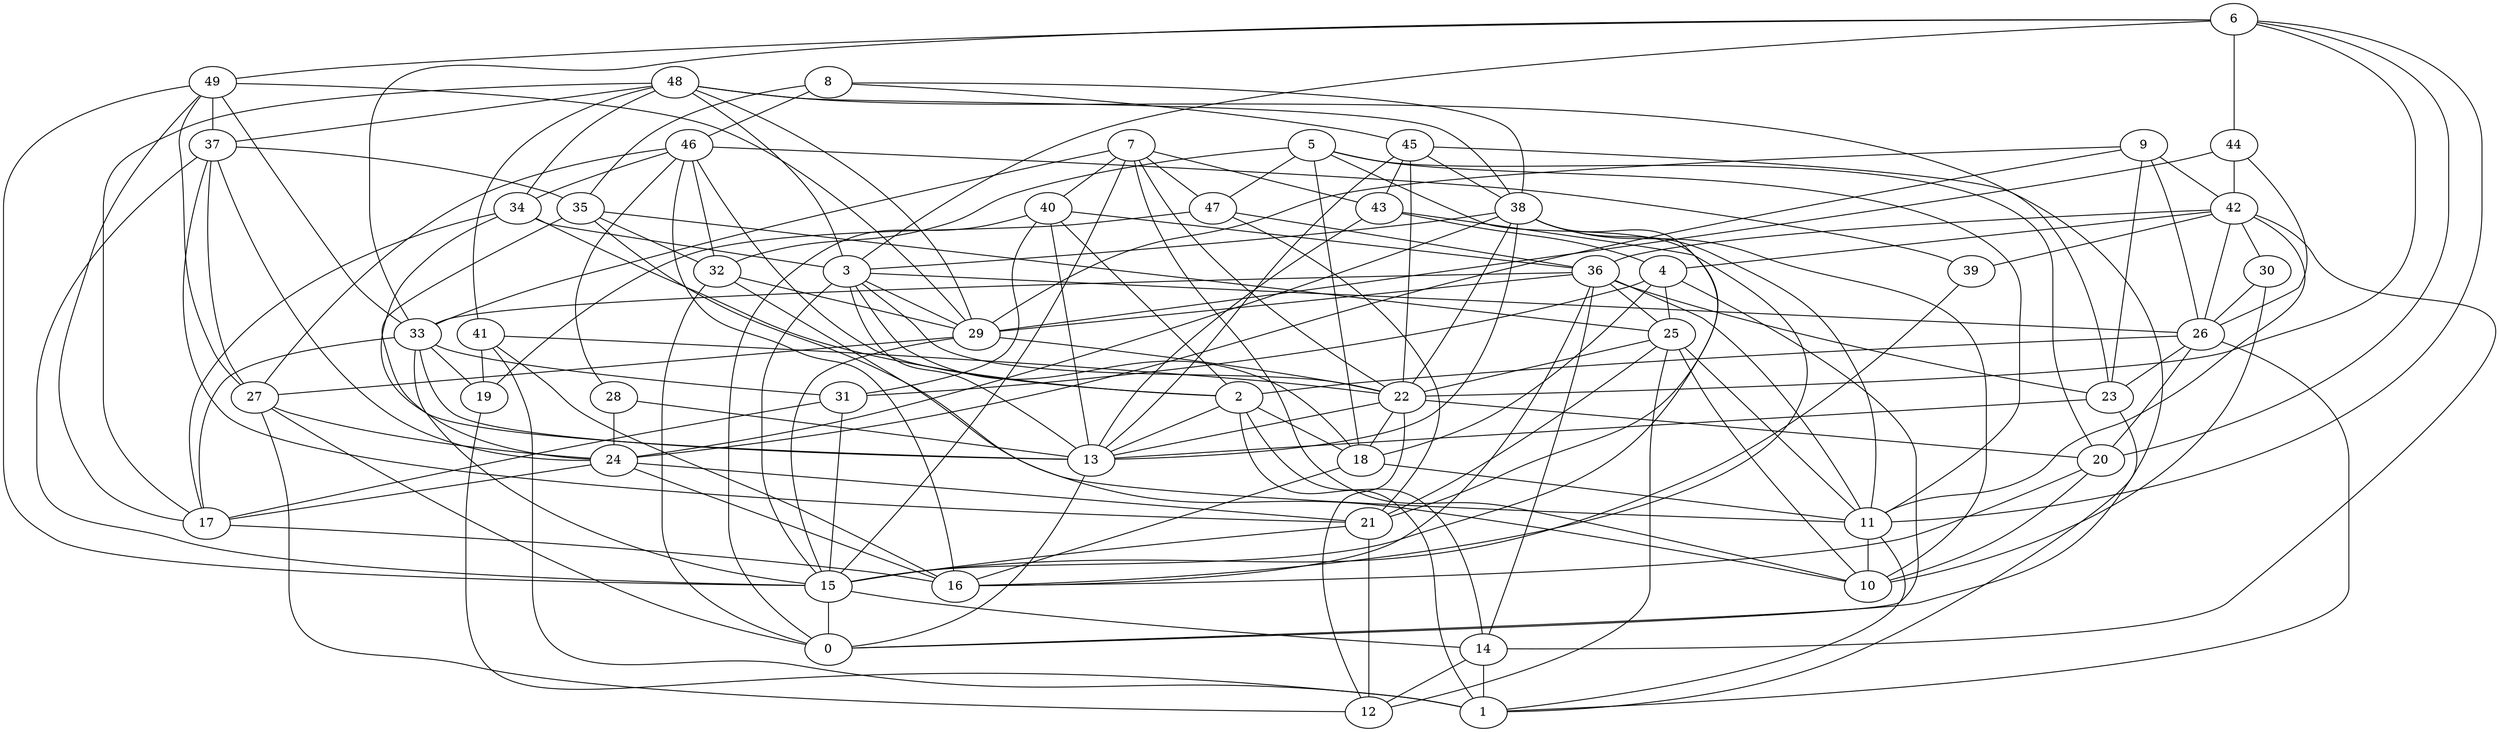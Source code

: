 digraph GG_graph {

subgraph G_graph {
edge [color = black]
"31" -> "15" [dir = none]
"4" -> "18" [dir = none]
"4" -> "25" [dir = none]
"4" -> "0" [dir = none]
"4" -> "31" [dir = none]
"9" -> "42" [dir = none]
"9" -> "24" [dir = none]
"9" -> "23" [dir = none]
"9" -> "26" [dir = none]
"43" -> "16" [dir = none]
"43" -> "13" [dir = none]
"18" -> "11" [dir = none]
"18" -> "16" [dir = none]
"28" -> "13" [dir = none]
"28" -> "24" [dir = none]
"41" -> "1" [dir = none]
"41" -> "19" [dir = none]
"41" -> "22" [dir = none]
"41" -> "16" [dir = none]
"20" -> "16" [dir = none]
"20" -> "10" [dir = none]
"44" -> "29" [dir = none]
"44" -> "26" [dir = none]
"44" -> "42" [dir = none]
"37" -> "27" [dir = none]
"37" -> "15" [dir = none]
"37" -> "35" [dir = none]
"37" -> "24" [dir = none]
"37" -> "21" [dir = none]
"29" -> "22" [dir = none]
"29" -> "27" [dir = none]
"15" -> "14" [dir = none]
"15" -> "0" [dir = none]
"13" -> "0" [dir = none]
"49" -> "33" [dir = none]
"49" -> "37" [dir = none]
"49" -> "17" [dir = none]
"49" -> "27" [dir = none]
"49" -> "15" [dir = none]
"49" -> "29" [dir = none]
"42" -> "4" [dir = none]
"42" -> "30" [dir = none]
"42" -> "39" [dir = none]
"42" -> "14" [dir = none]
"42" -> "11" [dir = none]
"39" -> "15" [dir = none]
"11" -> "10" [dir = none]
"48" -> "41" [dir = none]
"48" -> "29" [dir = none]
"48" -> "3" [dir = none]
"48" -> "34" [dir = none]
"48" -> "37" [dir = none]
"48" -> "17" [dir = none]
"48" -> "38" [dir = none]
"19" -> "1" [dir = none]
"5" -> "47" [dir = none]
"5" -> "15" [dir = none]
"5" -> "11" [dir = none]
"5" -> "32" [dir = none]
"27" -> "12" [dir = none]
"27" -> "24" [dir = none]
"35" -> "32" [dir = none]
"35" -> "25" [dir = none]
"35" -> "11" [dir = none]
"47" -> "21" [dir = none]
"47" -> "36" [dir = none]
"47" -> "19" [dir = none]
"38" -> "22" [dir = none]
"38" -> "10" [dir = none]
"38" -> "11" [dir = none]
"38" -> "24" [dir = none]
"38" -> "13" [dir = none]
"38" -> "3" [dir = none]
"8" -> "35" [dir = none]
"8" -> "45" [dir = none]
"8" -> "38" [dir = none]
"46" -> "2" [dir = none]
"46" -> "32" [dir = none]
"46" -> "34" [dir = none]
"46" -> "39" [dir = none]
"46" -> "16" [dir = none]
"46" -> "27" [dir = none]
"46" -> "28" [dir = none]
"7" -> "15" [dir = none]
"7" -> "47" [dir = none]
"7" -> "43" [dir = none]
"7" -> "40" [dir = none]
"7" -> "22" [dir = none]
"7" -> "33" [dir = none]
"33" -> "15" [dir = none]
"33" -> "19" [dir = none]
"33" -> "13" [dir = none]
"30" -> "26" [dir = none]
"30" -> "10" [dir = none]
"6" -> "33" [dir = none]
"6" -> "20" [dir = none]
"6" -> "11" [dir = none]
"6" -> "22" [dir = none]
"6" -> "49" [dir = none]
"45" -> "13" [dir = none]
"45" -> "22" [dir = none]
"45" -> "0" [dir = none]
"45" -> "43" [dir = none]
"3" -> "18" [dir = none]
"3" -> "26" [dir = none]
"3" -> "22" [dir = none]
"24" -> "21" [dir = none]
"24" -> "16" [dir = none]
"24" -> "17" [dir = none]
"23" -> "13" [dir = none]
"23" -> "1" [dir = none]
"21" -> "15" [dir = none]
"17" -> "16" [dir = none]
"40" -> "0" [dir = none]
"40" -> "31" [dir = none]
"40" -> "36" [dir = none]
"40" -> "13" [dir = none]
"40" -> "2" [dir = none]
"22" -> "12" [dir = none]
"22" -> "13" [dir = none]
"22" -> "18" [dir = none]
"22" -> "20" [dir = none]
"36" -> "33" [dir = none]
"36" -> "14" [dir = none]
"36" -> "25" [dir = none]
"36" -> "11" [dir = none]
"36" -> "23" [dir = none]
"36" -> "29" [dir = none]
"14" -> "12" [dir = none]
"14" -> "1" [dir = none]
"34" -> "13" [dir = none]
"34" -> "3" [dir = none]
"34" -> "2" [dir = none]
"34" -> "17" [dir = none]
"25" -> "10" [dir = none]
"25" -> "22" [dir = none]
"25" -> "11" [dir = none]
"25" -> "21" [dir = none]
"2" -> "13" [dir = none]
"2" -> "14" [dir = none]
"2" -> "1" [dir = none]
"32" -> "10" [dir = none]
"32" -> "29" [dir = none]
"32" -> "0" [dir = none]
"26" -> "2" [dir = none]
"26" -> "1" [dir = none]
"26" -> "20" [dir = none]
"42" -> "36" [dir = none]
"38" -> "21" [dir = none]
"2" -> "18" [dir = none]
"43" -> "4" [dir = none]
"8" -> "46" [dir = none]
"25" -> "12" [dir = none]
"6" -> "44" [dir = none]
"27" -> "0" [dir = none]
"42" -> "26" [dir = none]
"11" -> "1" [dir = none]
"45" -> "38" [dir = none]
"3" -> "29" [dir = none]
"33" -> "31" [dir = none]
"3" -> "15" [dir = none]
"26" -> "23" [dir = none]
"33" -> "17" [dir = none]
"5" -> "20" [dir = none]
"6" -> "3" [dir = none]
"5" -> "18" [dir = none]
"48" -> "23" [dir = none]
"29" -> "15" [dir = none]
"3" -> "13" [dir = none]
"36" -> "16" [dir = none]
"31" -> "17" [dir = none]
"9" -> "29" [dir = none]
"21" -> "12" [dir = none]
"35" -> "24" [dir = none]
"7" -> "10" [dir = none]
}

}
